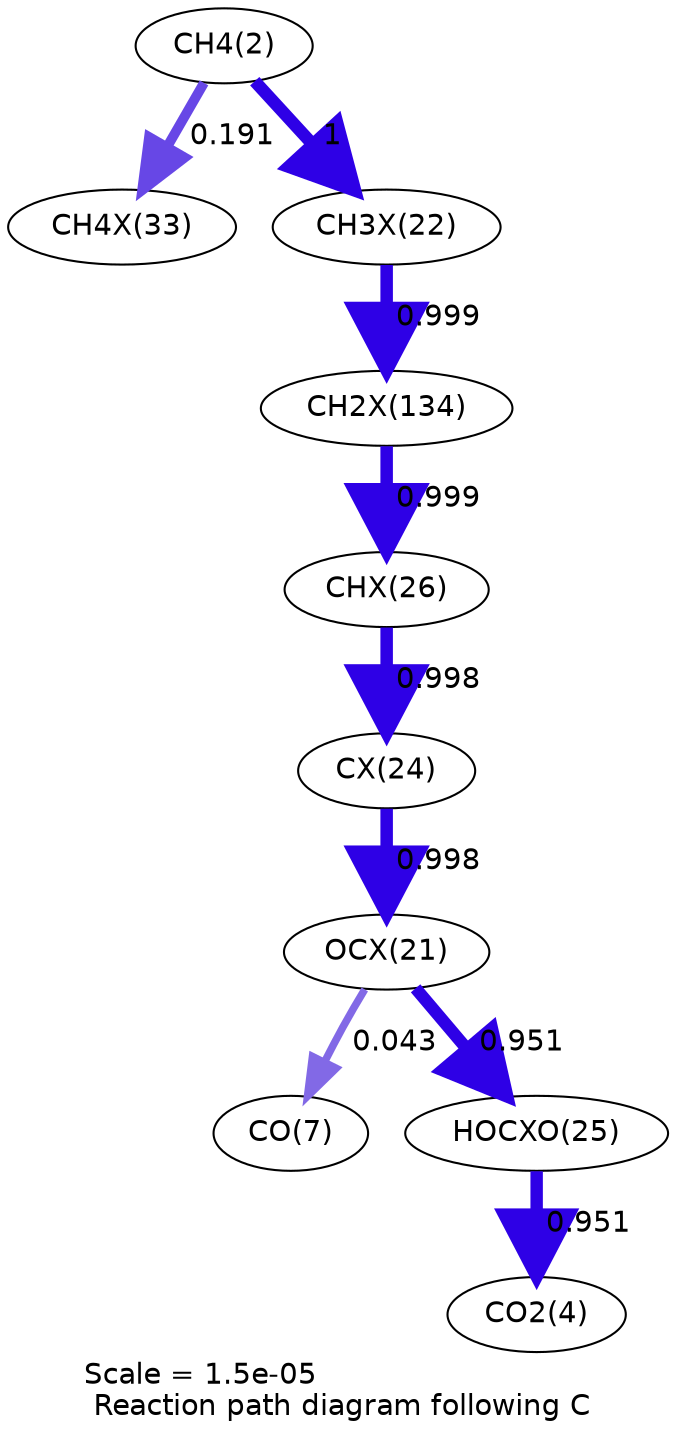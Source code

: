 digraph reaction_paths {
center=1;
s4 -> s32[fontname="Helvetica", penwidth=4.75, arrowsize=2.37, color="0.7, 0.691, 0.9"
, label=" 0.191"];
s4 -> s26[fontname="Helvetica", penwidth=6, arrowsize=3, color="0.7, 1.5, 0.9"
, label=" 1"];
s26 -> s41[fontname="Helvetica", penwidth=6, arrowsize=3, color="0.7, 1.5, 0.9"
, label=" 0.999"];
s41 -> s30[fontname="Helvetica", penwidth=6, arrowsize=3, color="0.7, 1.5, 0.9"
, label=" 0.999"];
s30 -> s28[fontname="Helvetica", penwidth=6, arrowsize=3, color="0.7, 1.5, 0.9"
, label=" 0.998"];
s28 -> s25[fontname="Helvetica", penwidth=6, arrowsize=3, color="0.7, 1.5, 0.9"
, label=" 0.998"];
s25 -> s9[fontname="Helvetica", penwidth=3.63, arrowsize=1.81, color="0.7, 0.543, 0.9"
, label=" 0.043"];
s25 -> s29[fontname="Helvetica", penwidth=5.96, arrowsize=2.98, color="0.7, 1.45, 0.9"
, label=" 0.951"];
s29 -> s6[fontname="Helvetica", penwidth=5.96, arrowsize=2.98, color="0.7, 1.45, 0.9"
, label=" 0.951"];
s4 [ fontname="Helvetica", label="CH4(2)"];
s6 [ fontname="Helvetica", label="CO2(4)"];
s9 [ fontname="Helvetica", label="CO(7)"];
s25 [ fontname="Helvetica", label="OCX(21)"];
s26 [ fontname="Helvetica", label="CH3X(22)"];
s28 [ fontname="Helvetica", label="CX(24)"];
s29 [ fontname="Helvetica", label="HOCXO(25)"];
s30 [ fontname="Helvetica", label="CHX(26)"];
s32 [ fontname="Helvetica", label="CH4X(33)"];
s41 [ fontname="Helvetica", label="CH2X(134)"];
 label = "Scale = 1.5e-05\l Reaction path diagram following C";
 fontname = "Helvetica";
}
